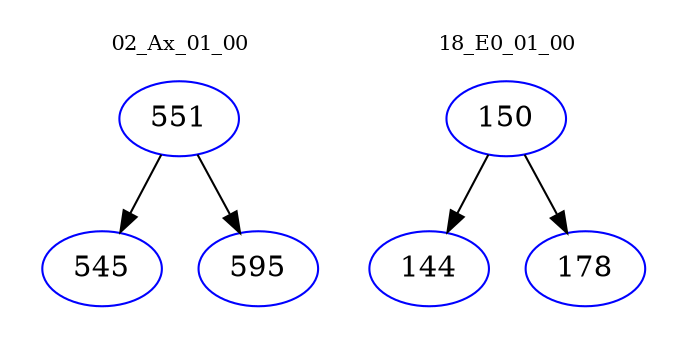 digraph{
subgraph cluster_0 {
color = white
label = "02_Ax_01_00";
fontsize=10;
T0_551 [label="551", color="blue"]
T0_551 -> T0_545 [color="black"]
T0_545 [label="545", color="blue"]
T0_551 -> T0_595 [color="black"]
T0_595 [label="595", color="blue"]
}
subgraph cluster_1 {
color = white
label = "18_E0_01_00";
fontsize=10;
T1_150 [label="150", color="blue"]
T1_150 -> T1_144 [color="black"]
T1_144 [label="144", color="blue"]
T1_150 -> T1_178 [color="black"]
T1_178 [label="178", color="blue"]
}
}

